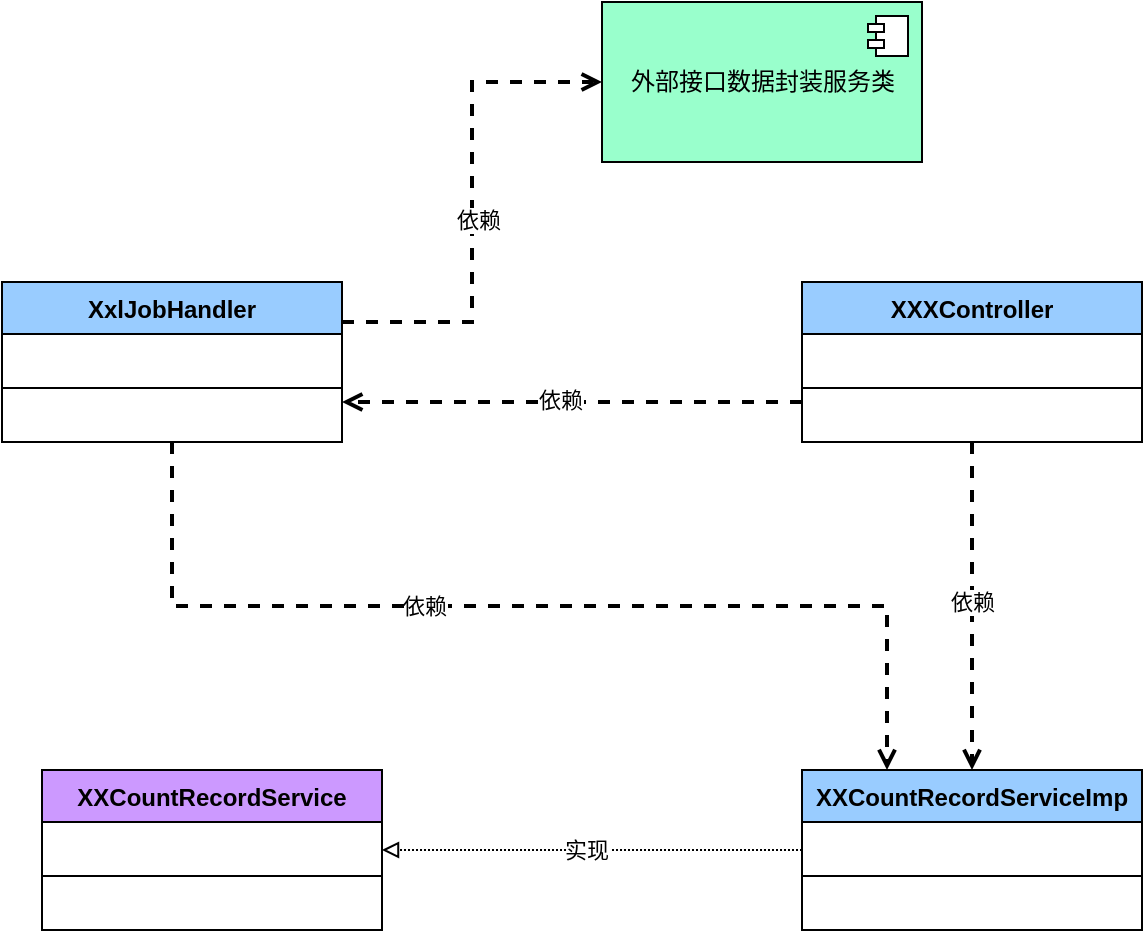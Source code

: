 <mxfile version="15.5.7" type="github">
  <diagram id="C5RBs43oDa-KdzZeNtuy" name="Page-1">
    <mxGraphModel dx="1718" dy="962" grid="1" gridSize="10" guides="1" tooltips="1" connect="1" arrows="1" fold="1" page="1" pageScale="1" pageWidth="827" pageHeight="1169" math="0" shadow="0">
      <root>
        <mxCell id="WIyWlLk6GJQsqaUBKTNV-0" />
        <mxCell id="WIyWlLk6GJQsqaUBKTNV-1" parent="WIyWlLk6GJQsqaUBKTNV-0" />
        <mxCell id="v11g9Wl9HMN_h8pVmfD1-22" style="edgeStyle=orthogonalEdgeStyle;rounded=0;orthogonalLoop=1;jettySize=auto;html=1;exitX=1;exitY=0.25;exitDx=0;exitDy=0;entryX=0;entryY=0.5;entryDx=0;entryDy=0;dashed=1;endArrow=open;endFill=0;strokeWidth=2;" edge="1" parent="WIyWlLk6GJQsqaUBKTNV-1" source="v11g9Wl9HMN_h8pVmfD1-0" target="v11g9Wl9HMN_h8pVmfD1-20">
          <mxGeometry relative="1" as="geometry" />
        </mxCell>
        <mxCell id="v11g9Wl9HMN_h8pVmfD1-23" value="依赖" style="edgeLabel;html=1;align=center;verticalAlign=middle;resizable=0;points=[];" vertex="1" connectable="0" parent="v11g9Wl9HMN_h8pVmfD1-22">
          <mxGeometry x="-0.07" y="-3" relative="1" as="geometry">
            <mxPoint as="offset" />
          </mxGeometry>
        </mxCell>
        <mxCell id="v11g9Wl9HMN_h8pVmfD1-28" style="edgeStyle=orthogonalEdgeStyle;rounded=0;orthogonalLoop=1;jettySize=auto;html=1;exitX=0.5;exitY=1;exitDx=0;exitDy=0;dashed=1;endArrow=open;endFill=0;strokeColor=default;strokeWidth=2;entryX=0.25;entryY=0;entryDx=0;entryDy=0;" edge="1" parent="WIyWlLk6GJQsqaUBKTNV-1" source="v11g9Wl9HMN_h8pVmfD1-0" target="v11g9Wl9HMN_h8pVmfD1-11">
          <mxGeometry relative="1" as="geometry">
            <mxPoint x="520" y="500" as="targetPoint" />
          </mxGeometry>
        </mxCell>
        <mxCell id="v11g9Wl9HMN_h8pVmfD1-29" value="依赖" style="edgeLabel;html=1;align=center;verticalAlign=middle;resizable=0;points=[];" vertex="1" connectable="0" parent="v11g9Wl9HMN_h8pVmfD1-28">
          <mxGeometry x="-0.204" y="-1" relative="1" as="geometry">
            <mxPoint y="-1" as="offset" />
          </mxGeometry>
        </mxCell>
        <mxCell id="v11g9Wl9HMN_h8pVmfD1-0" value="XxlJobHandler" style="swimlane;fontStyle=1;align=center;verticalAlign=top;childLayout=stackLayout;horizontal=1;startSize=26;horizontalStack=0;resizeParent=1;resizeParentMax=0;resizeLast=0;collapsible=1;marginBottom=0;fillColor=#99CCFF;" vertex="1" parent="WIyWlLk6GJQsqaUBKTNV-1">
          <mxGeometry x="80" y="260" width="170" height="80" as="geometry">
            <mxRectangle x="120" y="270" width="120" height="26" as="alternateBounds" />
          </mxGeometry>
        </mxCell>
        <mxCell id="v11g9Wl9HMN_h8pVmfD1-2" value="" style="line;strokeWidth=1;fillColor=#FFCCFF;align=left;verticalAlign=middle;spacingTop=-1;spacingLeft=3;spacingRight=3;rotatable=0;labelPosition=right;points=[];portConstraint=eastwest;" vertex="1" parent="v11g9Wl9HMN_h8pVmfD1-0">
          <mxGeometry y="26" width="170" height="54" as="geometry" />
        </mxCell>
        <mxCell id="v11g9Wl9HMN_h8pVmfD1-10" style="edgeStyle=orthogonalEdgeStyle;rounded=0;orthogonalLoop=1;jettySize=auto;html=1;dashed=1;endArrow=open;endFill=0;entryX=1;entryY=0.75;entryDx=0;entryDy=0;strokeColor=default;strokeWidth=2;" edge="1" parent="WIyWlLk6GJQsqaUBKTNV-1" source="v11g9Wl9HMN_h8pVmfD1-14" target="v11g9Wl9HMN_h8pVmfD1-0">
          <mxGeometry relative="1" as="geometry">
            <mxPoint x="460" y="330" as="sourcePoint" />
            <mxPoint x="280" y="330" as="targetPoint" />
            <Array as="points">
              <mxPoint x="420" y="320" />
              <mxPoint x="420" y="320" />
            </Array>
          </mxGeometry>
        </mxCell>
        <mxCell id="v11g9Wl9HMN_h8pVmfD1-15" value="依赖" style="edgeLabel;html=1;align=center;verticalAlign=middle;resizable=0;points=[];" vertex="1" connectable="0" parent="v11g9Wl9HMN_h8pVmfD1-10">
          <mxGeometry x="0.057" y="-1" relative="1" as="geometry">
            <mxPoint as="offset" />
          </mxGeometry>
        </mxCell>
        <mxCell id="v11g9Wl9HMN_h8pVmfD1-24" style="edgeStyle=orthogonalEdgeStyle;rounded=0;orthogonalLoop=1;jettySize=auto;html=1;exitX=0;exitY=0.5;exitDx=0;exitDy=0;entryX=1;entryY=0.5;entryDx=0;entryDy=0;dashed=1;endArrow=block;endFill=0;strokeColor=default;strokeWidth=1;dashPattern=1 1;" edge="1" parent="WIyWlLk6GJQsqaUBKTNV-1" source="v11g9Wl9HMN_h8pVmfD1-11" target="v11g9Wl9HMN_h8pVmfD1-16">
          <mxGeometry relative="1" as="geometry">
            <Array as="points">
              <mxPoint x="360" y="544" />
              <mxPoint x="360" y="544" />
            </Array>
          </mxGeometry>
        </mxCell>
        <mxCell id="v11g9Wl9HMN_h8pVmfD1-25" value="实现" style="edgeLabel;html=1;align=center;verticalAlign=middle;resizable=0;points=[];" vertex="1" connectable="0" parent="v11g9Wl9HMN_h8pVmfD1-24">
          <mxGeometry x="0.218" y="1" relative="1" as="geometry">
            <mxPoint x="20" y="-1" as="offset" />
          </mxGeometry>
        </mxCell>
        <mxCell id="v11g9Wl9HMN_h8pVmfD1-11" value="XXCountRecordServiceImp&#xa;" style="swimlane;fontStyle=1;align=center;verticalAlign=top;childLayout=stackLayout;horizontal=1;startSize=26;horizontalStack=0;resizeParent=1;resizeParentMax=0;resizeLast=0;collapsible=1;marginBottom=0;fillColor=#99CCFF;" vertex="1" parent="WIyWlLk6GJQsqaUBKTNV-1">
          <mxGeometry x="480" y="504" width="170" height="80" as="geometry">
            <mxRectangle x="120" y="270" width="120" height="26" as="alternateBounds" />
          </mxGeometry>
        </mxCell>
        <mxCell id="v11g9Wl9HMN_h8pVmfD1-12" value="" style="line;strokeWidth=1;fillColor=none;align=left;verticalAlign=middle;spacingTop=-1;spacingLeft=3;spacingRight=3;rotatable=0;labelPosition=right;points=[];portConstraint=eastwest;" vertex="1" parent="v11g9Wl9HMN_h8pVmfD1-11">
          <mxGeometry y="26" width="170" height="54" as="geometry" />
        </mxCell>
        <mxCell id="v11g9Wl9HMN_h8pVmfD1-26" style="edgeStyle=orthogonalEdgeStyle;rounded=0;orthogonalLoop=1;jettySize=auto;html=1;exitX=0.5;exitY=1;exitDx=0;exitDy=0;dashed=1;endArrow=open;endFill=0;strokeColor=default;strokeWidth=2;" edge="1" parent="WIyWlLk6GJQsqaUBKTNV-1" source="v11g9Wl9HMN_h8pVmfD1-13" target="v11g9Wl9HMN_h8pVmfD1-11">
          <mxGeometry relative="1" as="geometry" />
        </mxCell>
        <mxCell id="v11g9Wl9HMN_h8pVmfD1-27" value="依赖" style="edgeLabel;html=1;align=center;verticalAlign=middle;resizable=0;points=[];" vertex="1" connectable="0" parent="v11g9Wl9HMN_h8pVmfD1-26">
          <mxGeometry x="-0.171" y="3" relative="1" as="geometry">
            <mxPoint x="-3" y="12" as="offset" />
          </mxGeometry>
        </mxCell>
        <mxCell id="v11g9Wl9HMN_h8pVmfD1-13" value="XXXController&#xa;" style="swimlane;fontStyle=1;align=center;verticalAlign=top;childLayout=stackLayout;horizontal=1;startSize=26;horizontalStack=0;resizeParent=1;resizeParentMax=0;resizeLast=0;collapsible=1;marginBottom=0;fillColor=#99CCFF;" vertex="1" parent="WIyWlLk6GJQsqaUBKTNV-1">
          <mxGeometry x="480" y="260" width="170" height="80" as="geometry">
            <mxRectangle x="120" y="270" width="120" height="26" as="alternateBounds" />
          </mxGeometry>
        </mxCell>
        <mxCell id="v11g9Wl9HMN_h8pVmfD1-14" value="" style="line;strokeWidth=1;fillColor=none;align=left;verticalAlign=middle;spacingTop=-1;spacingLeft=3;spacingRight=3;rotatable=0;labelPosition=right;points=[];portConstraint=eastwest;" vertex="1" parent="v11g9Wl9HMN_h8pVmfD1-13">
          <mxGeometry y="26" width="170" height="54" as="geometry" />
        </mxCell>
        <mxCell id="v11g9Wl9HMN_h8pVmfD1-16" value="XXCountRecordService&#xa;" style="swimlane;fontStyle=1;align=center;verticalAlign=top;childLayout=stackLayout;horizontal=1;startSize=26;horizontalStack=0;resizeParent=1;resizeParentMax=0;resizeLast=0;collapsible=1;marginBottom=0;fillColor=#CC99FF;" vertex="1" parent="WIyWlLk6GJQsqaUBKTNV-1">
          <mxGeometry x="100" y="504" width="170" height="80" as="geometry">
            <mxRectangle x="120" y="270" width="120" height="26" as="alternateBounds" />
          </mxGeometry>
        </mxCell>
        <mxCell id="v11g9Wl9HMN_h8pVmfD1-17" value="" style="line;strokeWidth=1;fillColor=none;align=left;verticalAlign=middle;spacingTop=-1;spacingLeft=3;spacingRight=3;rotatable=0;labelPosition=right;points=[];portConstraint=eastwest;" vertex="1" parent="v11g9Wl9HMN_h8pVmfD1-16">
          <mxGeometry y="26" width="170" height="54" as="geometry" />
        </mxCell>
        <mxCell id="v11g9Wl9HMN_h8pVmfD1-20" value="外部接口数据封装服务类" style="html=1;dropTarget=0;fillColor=#99FFCC;" vertex="1" parent="WIyWlLk6GJQsqaUBKTNV-1">
          <mxGeometry x="380" y="120" width="160" height="80" as="geometry" />
        </mxCell>
        <mxCell id="v11g9Wl9HMN_h8pVmfD1-21" value="" style="shape=module;jettyWidth=8;jettyHeight=4;" vertex="1" parent="v11g9Wl9HMN_h8pVmfD1-20">
          <mxGeometry x="1" width="20" height="20" relative="1" as="geometry">
            <mxPoint x="-27" y="7" as="offset" />
          </mxGeometry>
        </mxCell>
      </root>
    </mxGraphModel>
  </diagram>
</mxfile>
